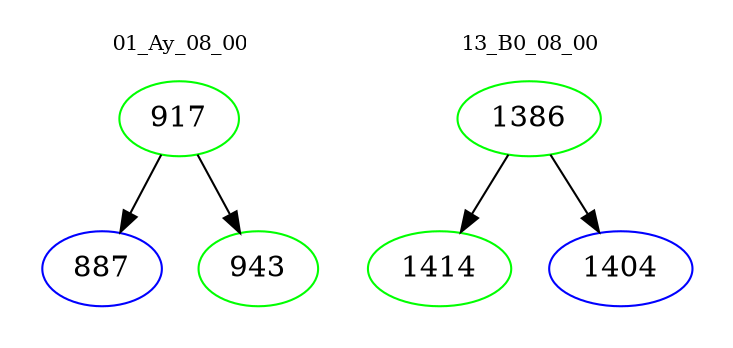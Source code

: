 digraph{
subgraph cluster_0 {
color = white
label = "01_Ay_08_00";
fontsize=10;
T0_917 [label="917", color="green"]
T0_917 -> T0_887 [color="black"]
T0_887 [label="887", color="blue"]
T0_917 -> T0_943 [color="black"]
T0_943 [label="943", color="green"]
}
subgraph cluster_1 {
color = white
label = "13_B0_08_00";
fontsize=10;
T1_1386 [label="1386", color="green"]
T1_1386 -> T1_1414 [color="black"]
T1_1414 [label="1414", color="green"]
T1_1386 -> T1_1404 [color="black"]
T1_1404 [label="1404", color="blue"]
}
}
